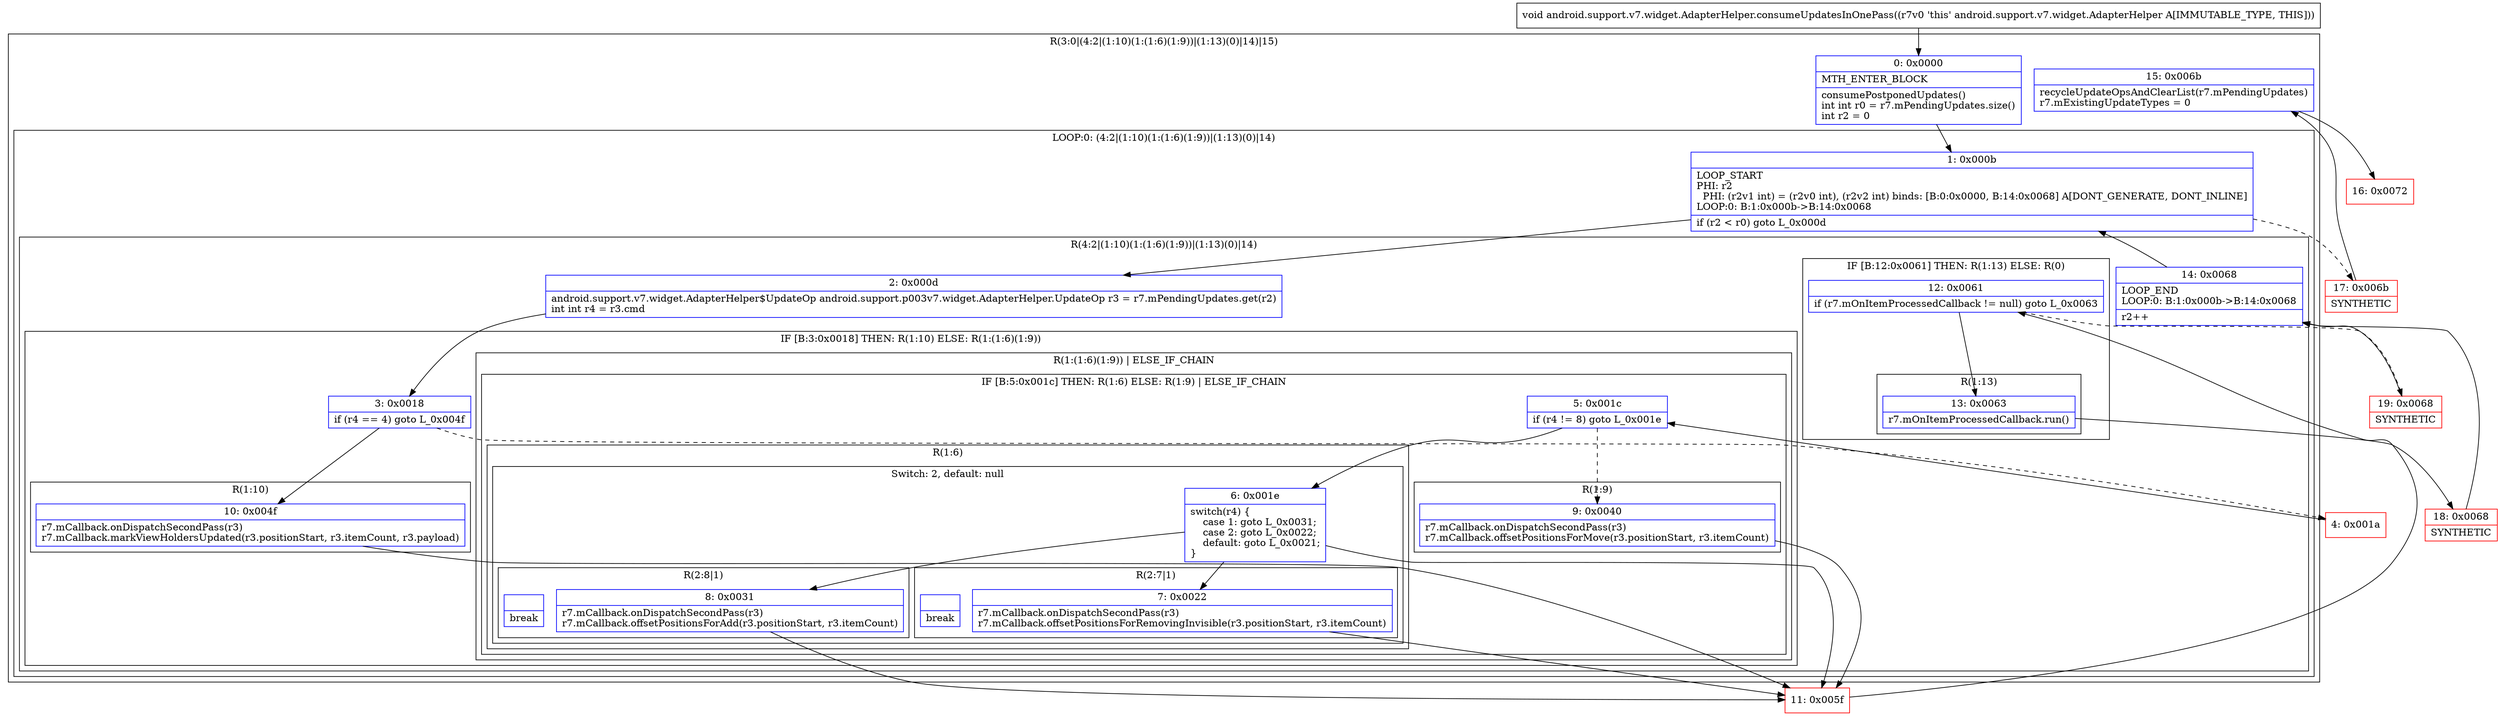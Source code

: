 digraph "CFG forandroid.support.v7.widget.AdapterHelper.consumeUpdatesInOnePass()V" {
subgraph cluster_Region_597878628 {
label = "R(3:0|(4:2|(1:10)(1:(1:6)(1:9))|(1:13)(0)|14)|15)";
node [shape=record,color=blue];
Node_0 [shape=record,label="{0\:\ 0x0000|MTH_ENTER_BLOCK\l|consumePostponedUpdates()\lint int r0 = r7.mPendingUpdates.size()\lint r2 = 0\l}"];
subgraph cluster_LoopRegion_1354637723 {
label = "LOOP:0: (4:2|(1:10)(1:(1:6)(1:9))|(1:13)(0)|14)";
node [shape=record,color=blue];
Node_1 [shape=record,label="{1\:\ 0x000b|LOOP_START\lPHI: r2 \l  PHI: (r2v1 int) = (r2v0 int), (r2v2 int) binds: [B:0:0x0000, B:14:0x0068] A[DONT_GENERATE, DONT_INLINE]\lLOOP:0: B:1:0x000b\-\>B:14:0x0068\l|if (r2 \< r0) goto L_0x000d\l}"];
subgraph cluster_Region_1873705095 {
label = "R(4:2|(1:10)(1:(1:6)(1:9))|(1:13)(0)|14)";
node [shape=record,color=blue];
Node_2 [shape=record,label="{2\:\ 0x000d|android.support.v7.widget.AdapterHelper$UpdateOp android.support.p003v7.widget.AdapterHelper.UpdateOp r3 = r7.mPendingUpdates.get(r2)\lint int r4 = r3.cmd\l}"];
subgraph cluster_IfRegion_526399617 {
label = "IF [B:3:0x0018] THEN: R(1:10) ELSE: R(1:(1:6)(1:9))";
node [shape=record,color=blue];
Node_3 [shape=record,label="{3\:\ 0x0018|if (r4 == 4) goto L_0x004f\l}"];
subgraph cluster_Region_1580387336 {
label = "R(1:10)";
node [shape=record,color=blue];
Node_10 [shape=record,label="{10\:\ 0x004f|r7.mCallback.onDispatchSecondPass(r3)\lr7.mCallback.markViewHoldersUpdated(r3.positionStart, r3.itemCount, r3.payload)\l}"];
}
subgraph cluster_Region_2102080407 {
label = "R(1:(1:6)(1:9)) | ELSE_IF_CHAIN\l";
node [shape=record,color=blue];
subgraph cluster_IfRegion_161652449 {
label = "IF [B:5:0x001c] THEN: R(1:6) ELSE: R(1:9) | ELSE_IF_CHAIN\l";
node [shape=record,color=blue];
Node_5 [shape=record,label="{5\:\ 0x001c|if (r4 != 8) goto L_0x001e\l}"];
subgraph cluster_Region_1137414966 {
label = "R(1:6)";
node [shape=record,color=blue];
subgraph cluster_SwitchRegion_611927606 {
label = "Switch: 2, default: null";
node [shape=record,color=blue];
Node_6 [shape=record,label="{6\:\ 0x001e|switch(r4) \{\l    case 1: goto L_0x0031;\l    case 2: goto L_0x0022;\l    default: goto L_0x0021;\l\}\l}"];
subgraph cluster_Region_1780451693 {
label = "R(2:8|1)";
node [shape=record,color=blue];
Node_8 [shape=record,label="{8\:\ 0x0031|r7.mCallback.onDispatchSecondPass(r3)\lr7.mCallback.offsetPositionsForAdd(r3.positionStart, r3.itemCount)\l}"];
Node_InsnContainer_633132565 [shape=record,label="{|break\l}"];
}
subgraph cluster_Region_1259130700 {
label = "R(2:7|1)";
node [shape=record,color=blue];
Node_7 [shape=record,label="{7\:\ 0x0022|r7.mCallback.onDispatchSecondPass(r3)\lr7.mCallback.offsetPositionsForRemovingInvisible(r3.positionStart, r3.itemCount)\l}"];
Node_InsnContainer_691459026 [shape=record,label="{|break\l}"];
}
}
}
subgraph cluster_Region_1467677930 {
label = "R(1:9)";
node [shape=record,color=blue];
Node_9 [shape=record,label="{9\:\ 0x0040|r7.mCallback.onDispatchSecondPass(r3)\lr7.mCallback.offsetPositionsForMove(r3.positionStart, r3.itemCount)\l}"];
}
}
}
}
subgraph cluster_IfRegion_231054056 {
label = "IF [B:12:0x0061] THEN: R(1:13) ELSE: R(0)";
node [shape=record,color=blue];
Node_12 [shape=record,label="{12\:\ 0x0061|if (r7.mOnItemProcessedCallback != null) goto L_0x0063\l}"];
subgraph cluster_Region_302578245 {
label = "R(1:13)";
node [shape=record,color=blue];
Node_13 [shape=record,label="{13\:\ 0x0063|r7.mOnItemProcessedCallback.run()\l}"];
}
subgraph cluster_Region_1363642991 {
label = "R(0)";
node [shape=record,color=blue];
}
}
Node_14 [shape=record,label="{14\:\ 0x0068|LOOP_END\lLOOP:0: B:1:0x000b\-\>B:14:0x0068\l|r2++\l}"];
}
}
Node_15 [shape=record,label="{15\:\ 0x006b|recycleUpdateOpsAndClearList(r7.mPendingUpdates)\lr7.mExistingUpdateTypes = 0\l}"];
}
Node_4 [shape=record,color=red,label="{4\:\ 0x001a}"];
Node_11 [shape=record,color=red,label="{11\:\ 0x005f}"];
Node_16 [shape=record,color=red,label="{16\:\ 0x0072}"];
Node_17 [shape=record,color=red,label="{17\:\ 0x006b|SYNTHETIC\l}"];
Node_18 [shape=record,color=red,label="{18\:\ 0x0068|SYNTHETIC\l}"];
Node_19 [shape=record,color=red,label="{19\:\ 0x0068|SYNTHETIC\l}"];
MethodNode[shape=record,label="{void android.support.v7.widget.AdapterHelper.consumeUpdatesInOnePass((r7v0 'this' android.support.v7.widget.AdapterHelper A[IMMUTABLE_TYPE, THIS])) }"];
MethodNode -> Node_0;
Node_0 -> Node_1;
Node_1 -> Node_2;
Node_1 -> Node_17[style=dashed];
Node_2 -> Node_3;
Node_3 -> Node_4[style=dashed];
Node_3 -> Node_10;
Node_10 -> Node_11;
Node_5 -> Node_6;
Node_5 -> Node_9[style=dashed];
Node_6 -> Node_7;
Node_6 -> Node_8;
Node_6 -> Node_11;
Node_8 -> Node_11;
Node_7 -> Node_11;
Node_9 -> Node_11;
Node_12 -> Node_13;
Node_12 -> Node_19[style=dashed];
Node_13 -> Node_18;
Node_14 -> Node_1;
Node_15 -> Node_16;
Node_4 -> Node_5;
Node_11 -> Node_12;
Node_17 -> Node_15;
Node_18 -> Node_14;
Node_19 -> Node_14;
}

